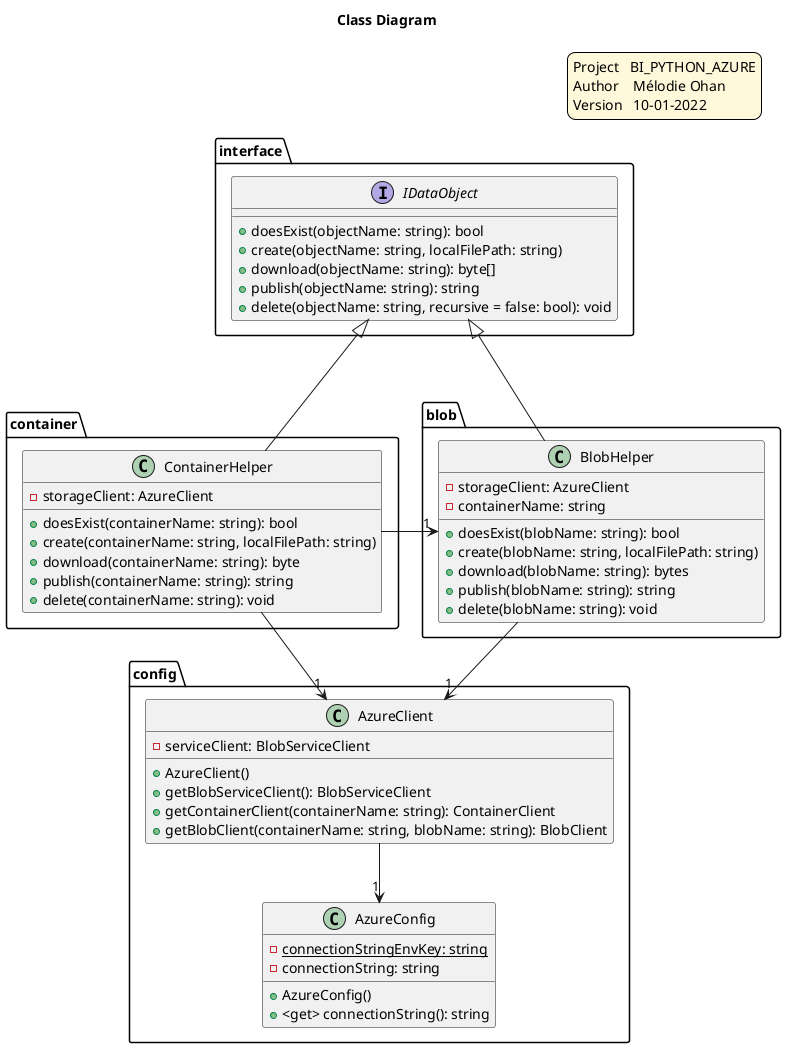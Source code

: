 @startuml
skinparam legendBackgroundColor #fff8db

legend top right
    Project   BI_PYTHON_AZURE
    Author    Mélodie Ohan
    Version   10-01-2022
endlegend

title Class Diagram
package interface {
  Interface IDataObject {
    + doesExist(objectName: string): bool
    + create(objectName: string, localFilePath: string)
    + download(objectName: string): byte[]
    + publish(objectName: string): string 
    + delete(objectName: string, recursive = false: bool): void
  }
}

package config {
  Class AzureClient {
    - serviceClient: BlobServiceClient
    + AzureClient()
    + getBlobServiceClient(): BlobServiceClient
    + getContainerClient(containerName: string): ContainerClient
    + getBlobClient(containerName: string, blobName: string): BlobClient 
  }

  Class AzureConfig {
    - {static} connectionStringEnvKey: string
    - connectionString: string
    + AzureConfig()
    + <get> connectionString(): string
  } 
}


package blob {
  Class BlobHelper {
    - storageClient: AzureClient
    - containerName: string
    + doesExist(blobName: string): bool
    + create(blobName: string, localFilePath: string)
    + download(blobName: string): bytes
    + publish(blobName: string): string 
    + delete(blobName: string): void 
  }
}

package container {
  Class ContainerHelper {
    - storageClient: AzureClient
    + doesExist(containerName: string): bool
    + create(containerName: string, localFilePath: string)
    + download(containerName: string): byte
    + publish(containerName: string): string 
    + delete(containerName: string): void 
  }
}

IDataObject <|--- BlobHelper
IDataObject <|--- ContainerHelper
ContainerHelper -> "1" BlobHelper
BlobHelper --> "1" AzureClient
ContainerHelper --> "1" AzureClient
AzureClient --> "1" AzureConfig
